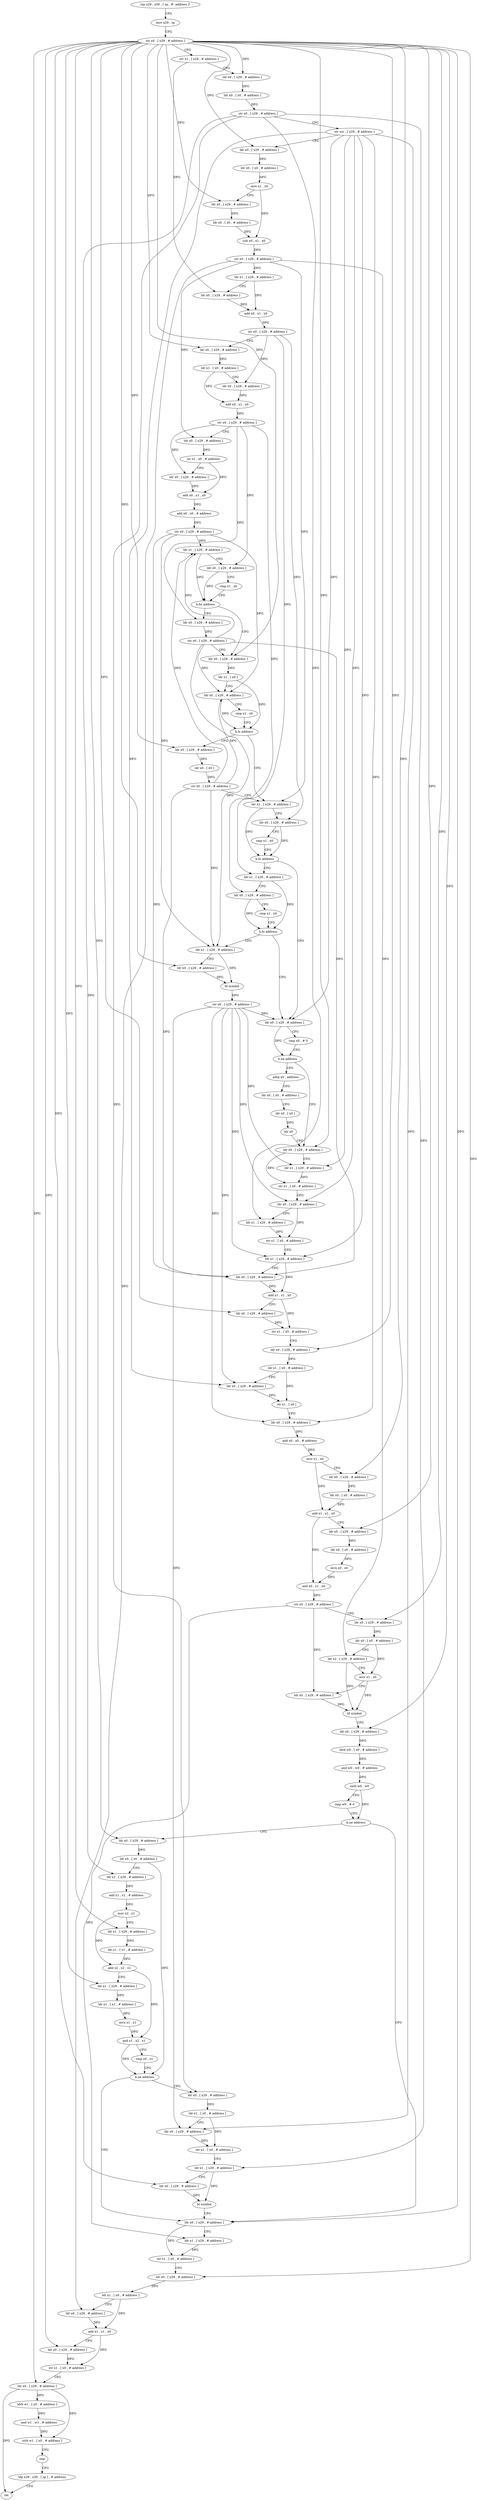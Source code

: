 digraph "func" {
"245336" [label = "stp x29 , x30 , [ sp , #- address ]!" ]
"245340" [label = "mov x29 , sp" ]
"245344" [label = "str x0 , [ x29 , # address ]" ]
"245348" [label = "str x1 , [ x29 , # address ]" ]
"245352" [label = "ldr x0 , [ x29 , # address ]" ]
"245356" [label = "ldr x0 , [ x0 , # address ]" ]
"245360" [label = "str x0 , [ x29 , # address ]" ]
"245364" [label = "str xzr , [ x29 , # address ]" ]
"245368" [label = "ldr x0 , [ x29 , # address ]" ]
"245372" [label = "ldr x0 , [ x0 , # address ]" ]
"245376" [label = "mov x1 , x0" ]
"245380" [label = "ldr x0 , [ x29 , # address ]" ]
"245384" [label = "ldr x0 , [ x0 , # address ]" ]
"245388" [label = "sub x0 , x1 , x0" ]
"245392" [label = "str x0 , [ x29 , # address ]" ]
"245396" [label = "ldr x1 , [ x29 , # address ]" ]
"245400" [label = "ldr x0 , [ x29 , # address ]" ]
"245404" [label = "add x0 , x1 , x0" ]
"245408" [label = "str x0 , [ x29 , # address ]" ]
"245412" [label = "ldr x0 , [ x29 , # address ]" ]
"245416" [label = "ldr x1 , [ x0 , # address ]" ]
"245420" [label = "ldr x0 , [ x29 , # address ]" ]
"245424" [label = "add x0 , x1 , x0" ]
"245428" [label = "str x0 , [ x29 , # address ]" ]
"245432" [label = "ldr x0 , [ x29 , # address ]" ]
"245436" [label = "lsr x1 , x0 , # address" ]
"245440" [label = "ldr x0 , [ x29 , # address ]" ]
"245444" [label = "add x0 , x1 , x0" ]
"245448" [label = "add x0 , x0 , # address" ]
"245452" [label = "str x0 , [ x29 , # address ]" ]
"245456" [label = "ldr x1 , [ x29 , # address ]" ]
"245460" [label = "ldr x0 , [ x29 , # address ]" ]
"245464" [label = "cmp x1 , x0" ]
"245468" [label = "b.hs address" ]
"245480" [label = "ldr x0 , [ x29 , # address ]" ]
"245472" [label = "ldr x0 , [ x29 , # address ]" ]
"245484" [label = "ldr x1 , [ x0 ]" ]
"245488" [label = "ldr x0 , [ x29 , # address ]" ]
"245492" [label = "cmp x1 , x0" ]
"245496" [label = "b.ls address" ]
"245512" [label = "ldr x1 , [ x29 , # address ]" ]
"245500" [label = "ldr x0 , [ x29 , # address ]" ]
"245476" [label = "str x0 , [ x29 , # address ]" ]
"245516" [label = "ldr x0 , [ x29 , # address ]" ]
"245520" [label = "cmp x1 , x0" ]
"245524" [label = "b.hi address" ]
"245560" [label = "ldr x0 , [ x29 , # address ]" ]
"245528" [label = "ldr x1 , [ x29 , # address ]" ]
"245504" [label = "ldr x0 , [ x0 ]" ]
"245508" [label = "str x0 , [ x29 , # address ]" ]
"245564" [label = "cmp x0 , # 0" ]
"245568" [label = "b.ne address" ]
"245588" [label = "ldr x0 , [ x29 , # address ]" ]
"245572" [label = "adrp x0 , address" ]
"245532" [label = "ldr x0 , [ x29 , # address ]" ]
"245536" [label = "cmp x1 , x0" ]
"245540" [label = "b.hi address" ]
"245544" [label = "ldr x1 , [ x29 , # address ]" ]
"245592" [label = "ldr x1 , [ x29 , # address ]" ]
"245596" [label = "str x1 , [ x0 , # address ]" ]
"245600" [label = "ldr x0 , [ x29 , # address ]" ]
"245604" [label = "ldr x1 , [ x29 , # address ]" ]
"245608" [label = "str x1 , [ x0 , # address ]" ]
"245612" [label = "ldr x1 , [ x29 , # address ]" ]
"245616" [label = "ldr x0 , [ x29 , # address ]" ]
"245620" [label = "add x1 , x1 , x0" ]
"245624" [label = "ldr x0 , [ x29 , # address ]" ]
"245628" [label = "str x1 , [ x0 , # address ]" ]
"245632" [label = "ldr x0 , [ x29 , # address ]" ]
"245636" [label = "ldr x1 , [ x0 , # address ]" ]
"245640" [label = "ldr x0 , [ x29 , # address ]" ]
"245644" [label = "str x1 , [ x0 ]" ]
"245648" [label = "ldr x0 , [ x29 , # address ]" ]
"245652" [label = "add x0 , x0 , # address" ]
"245656" [label = "mov x1 , x0" ]
"245660" [label = "ldr x0 , [ x29 , # address ]" ]
"245664" [label = "ldr x0 , [ x0 , # address ]" ]
"245668" [label = "add x1 , x1 , x0" ]
"245672" [label = "ldr x0 , [ x29 , # address ]" ]
"245676" [label = "ldr x0 , [ x0 , # address ]" ]
"245680" [label = "mvn x0 , x0" ]
"245684" [label = "and x0 , x1 , x0" ]
"245688" [label = "str x0 , [ x29 , # address ]" ]
"245692" [label = "ldr x0 , [ x29 , # address ]" ]
"245696" [label = "ldr x0 , [ x0 , # address ]" ]
"245700" [label = "ldr x2 , [ x29 , # address ]" ]
"245704" [label = "mov x1 , x0" ]
"245708" [label = "ldr x0 , [ x29 , # address ]" ]
"245712" [label = "bl symbol" ]
"245716" [label = "ldr x0 , [ x29 , # address ]" ]
"245720" [label = "ldrb w0 , [ x0 , # address ]" ]
"245724" [label = "and w0 , w0 , # address" ]
"245728" [label = "uxtb w0 , w0" ]
"245732" [label = "cmp w0 , # 0" ]
"245736" [label = "b.ne address" ]
"245824" [label = "ldr x0 , [ x29 , # address ]" ]
"245740" [label = "ldr x0 , [ x29 , # address ]" ]
"245576" [label = "ldr x0 , [ x0 , # address ]" ]
"245580" [label = "ldr x0 , [ x0 ]" ]
"245584" [label = "blr x0" ]
"245548" [label = "ldr x0 , [ x29 , # address ]" ]
"245552" [label = "bl symbol" ]
"245556" [label = "str x0 , [ x29 , # address ]" ]
"245828" [label = "ldr x1 , [ x29 , # address ]" ]
"245832" [label = "str x1 , [ x0 , # address ]" ]
"245836" [label = "ldr x0 , [ x29 , # address ]" ]
"245840" [label = "ldr x1 , [ x0 , # address ]" ]
"245844" [label = "ldr x0 , [ x29 , # address ]" ]
"245848" [label = "add x1 , x1 , x0" ]
"245852" [label = "ldr x0 , [ x29 , # address ]" ]
"245856" [label = "str x1 , [ x0 , # address ]" ]
"245860" [label = "ldr x0 , [ x29 , # address ]" ]
"245864" [label = "ldrb w1 , [ x0 , # address ]" ]
"245868" [label = "and w1 , w1 , # address" ]
"245872" [label = "strb w1 , [ x0 , # address ]" ]
"245876" [label = "nop" ]
"245880" [label = "ldp x29 , x30 , [ sp ] , # address" ]
"245884" [label = "ret" ]
"245744" [label = "ldr x0 , [ x0 , # address ]" ]
"245748" [label = "ldr x1 , [ x29 , # address ]" ]
"245752" [label = "add x1 , x1 , # address" ]
"245756" [label = "mov x2 , x1" ]
"245760" [label = "ldr x1 , [ x29 , # address ]" ]
"245764" [label = "ldr x1 , [ x1 , # address ]" ]
"245768" [label = "add x2 , x2 , x1" ]
"245772" [label = "ldr x1 , [ x29 , # address ]" ]
"245776" [label = "ldr x1 , [ x1 , # address ]" ]
"245780" [label = "mvn x1 , x1" ]
"245784" [label = "and x1 , x2 , x1" ]
"245788" [label = "cmp x0 , x1" ]
"245792" [label = "b.ne address" ]
"245796" [label = "ldr x0 , [ x29 , # address ]" ]
"245800" [label = "ldr x1 , [ x0 , # address ]" ]
"245804" [label = "ldr x0 , [ x29 , # address ]" ]
"245808" [label = "str x1 , [ x0 , # address ]" ]
"245812" [label = "ldr x1 , [ x29 , # address ]" ]
"245816" [label = "ldr x0 , [ x29 , # address ]" ]
"245820" [label = "bl symbol" ]
"245336" -> "245340" [ label = "CFG" ]
"245340" -> "245344" [ label = "CFG" ]
"245344" -> "245348" [ label = "CFG" ]
"245344" -> "245352" [ label = "DFG" ]
"245344" -> "245368" [ label = "DFG" ]
"245344" -> "245380" [ label = "DFG" ]
"245344" -> "245412" [ label = "DFG" ]
"245344" -> "245480" [ label = "DFG" ]
"245344" -> "245500" [ label = "DFG" ]
"245344" -> "245588" [ label = "DFG" ]
"245344" -> "245624" [ label = "DFG" ]
"245344" -> "245632" [ label = "DFG" ]
"245344" -> "245660" [ label = "DFG" ]
"245344" -> "245672" [ label = "DFG" ]
"245344" -> "245692" [ label = "DFG" ]
"245344" -> "245716" [ label = "DFG" ]
"245344" -> "245548" [ label = "DFG" ]
"245344" -> "245824" [ label = "DFG" ]
"245344" -> "245836" [ label = "DFG" ]
"245344" -> "245852" [ label = "DFG" ]
"245344" -> "245860" [ label = "DFG" ]
"245344" -> "245740" [ label = "DFG" ]
"245344" -> "245760" [ label = "DFG" ]
"245344" -> "245772" [ label = "DFG" ]
"245344" -> "245816" [ label = "DFG" ]
"245348" -> "245352" [ label = "CFG" ]
"245348" -> "245400" [ label = "DFG" ]
"245352" -> "245356" [ label = "DFG" ]
"245356" -> "245360" [ label = "DFG" ]
"245360" -> "245364" [ label = "CFG" ]
"245360" -> "245604" [ label = "DFG" ]
"245360" -> "245748" [ label = "DFG" ]
"245360" -> "245796" [ label = "DFG" ]
"245360" -> "245812" [ label = "DFG" ]
"245364" -> "245368" [ label = "CFG" ]
"245364" -> "245560" [ label = "DFG" ]
"245364" -> "245592" [ label = "DFG" ]
"245364" -> "245600" [ label = "DFG" ]
"245364" -> "245612" [ label = "DFG" ]
"245364" -> "245640" [ label = "DFG" ]
"245364" -> "245648" [ label = "DFG" ]
"245364" -> "245804" [ label = "DFG" ]
"245368" -> "245372" [ label = "DFG" ]
"245372" -> "245376" [ label = "DFG" ]
"245376" -> "245380" [ label = "CFG" ]
"245376" -> "245388" [ label = "DFG" ]
"245380" -> "245384" [ label = "DFG" ]
"245384" -> "245388" [ label = "DFG" ]
"245388" -> "245392" [ label = "DFG" ]
"245392" -> "245396" [ label = "DFG" ]
"245392" -> "245432" [ label = "DFG" ]
"245392" -> "245512" [ label = "DFG" ]
"245392" -> "245700" [ label = "DFG" ]
"245392" -> "245844" [ label = "DFG" ]
"245396" -> "245400" [ label = "CFG" ]
"245396" -> "245404" [ label = "DFG" ]
"245400" -> "245404" [ label = "DFG" ]
"245404" -> "245408" [ label = "DFG" ]
"245408" -> "245412" [ label = "CFG" ]
"245408" -> "245420" [ label = "DFG" ]
"245408" -> "245516" [ label = "DFG" ]
"245408" -> "245528" [ label = "DFG" ]
"245412" -> "245416" [ label = "DFG" ]
"245416" -> "245420" [ label = "CFG" ]
"245416" -> "245424" [ label = "DFG" ]
"245420" -> "245424" [ label = "DFG" ]
"245424" -> "245428" [ label = "DFG" ]
"245428" -> "245432" [ label = "CFG" ]
"245428" -> "245440" [ label = "DFG" ]
"245428" -> "245460" [ label = "DFG" ]
"245428" -> "245472" [ label = "DFG" ]
"245428" -> "245532" [ label = "DFG" ]
"245432" -> "245436" [ label = "DFG" ]
"245436" -> "245440" [ label = "CFG" ]
"245436" -> "245444" [ label = "DFG" ]
"245440" -> "245444" [ label = "DFG" ]
"245444" -> "245448" [ label = "DFG" ]
"245448" -> "245452" [ label = "DFG" ]
"245452" -> "245456" [ label = "DFG" ]
"245452" -> "245488" [ label = "DFG" ]
"245452" -> "245616" [ label = "DFG" ]
"245452" -> "245544" [ label = "DFG" ]
"245456" -> "245460" [ label = "CFG" ]
"245456" -> "245468" [ label = "DFG" ]
"245460" -> "245464" [ label = "CFG" ]
"245460" -> "245468" [ label = "DFG" ]
"245464" -> "245468" [ label = "CFG" ]
"245468" -> "245480" [ label = "CFG" ]
"245468" -> "245472" [ label = "CFG" ]
"245480" -> "245484" [ label = "DFG" ]
"245472" -> "245476" [ label = "DFG" ]
"245484" -> "245488" [ label = "CFG" ]
"245484" -> "245496" [ label = "DFG" ]
"245488" -> "245492" [ label = "CFG" ]
"245488" -> "245496" [ label = "DFG" ]
"245492" -> "245496" [ label = "CFG" ]
"245496" -> "245512" [ label = "CFG" ]
"245496" -> "245500" [ label = "CFG" ]
"245512" -> "245516" [ label = "CFG" ]
"245512" -> "245524" [ label = "DFG" ]
"245500" -> "245504" [ label = "DFG" ]
"245476" -> "245480" [ label = "CFG" ]
"245476" -> "245456" [ label = "DFG" ]
"245476" -> "245488" [ label = "DFG" ]
"245476" -> "245616" [ label = "DFG" ]
"245476" -> "245544" [ label = "DFG" ]
"245516" -> "245520" [ label = "CFG" ]
"245516" -> "245524" [ label = "DFG" ]
"245520" -> "245524" [ label = "CFG" ]
"245524" -> "245560" [ label = "CFG" ]
"245524" -> "245528" [ label = "CFG" ]
"245560" -> "245564" [ label = "CFG" ]
"245560" -> "245568" [ label = "DFG" ]
"245528" -> "245532" [ label = "CFG" ]
"245528" -> "245540" [ label = "DFG" ]
"245504" -> "245508" [ label = "DFG" ]
"245508" -> "245512" [ label = "CFG" ]
"245508" -> "245456" [ label = "DFG" ]
"245508" -> "245488" [ label = "DFG" ]
"245508" -> "245616" [ label = "DFG" ]
"245508" -> "245544" [ label = "DFG" ]
"245564" -> "245568" [ label = "CFG" ]
"245568" -> "245588" [ label = "CFG" ]
"245568" -> "245572" [ label = "CFG" ]
"245588" -> "245592" [ label = "CFG" ]
"245588" -> "245596" [ label = "DFG" ]
"245572" -> "245576" [ label = "CFG" ]
"245532" -> "245536" [ label = "CFG" ]
"245532" -> "245540" [ label = "DFG" ]
"245536" -> "245540" [ label = "CFG" ]
"245540" -> "245560" [ label = "CFG" ]
"245540" -> "245544" [ label = "CFG" ]
"245544" -> "245548" [ label = "CFG" ]
"245544" -> "245552" [ label = "DFG" ]
"245592" -> "245596" [ label = "DFG" ]
"245596" -> "245600" [ label = "CFG" ]
"245600" -> "245604" [ label = "CFG" ]
"245600" -> "245608" [ label = "DFG" ]
"245604" -> "245608" [ label = "DFG" ]
"245608" -> "245612" [ label = "CFG" ]
"245612" -> "245616" [ label = "CFG" ]
"245612" -> "245620" [ label = "DFG" ]
"245616" -> "245620" [ label = "DFG" ]
"245620" -> "245624" [ label = "CFG" ]
"245620" -> "245628" [ label = "DFG" ]
"245624" -> "245628" [ label = "DFG" ]
"245628" -> "245632" [ label = "CFG" ]
"245632" -> "245636" [ label = "DFG" ]
"245636" -> "245640" [ label = "CFG" ]
"245636" -> "245644" [ label = "DFG" ]
"245640" -> "245644" [ label = "DFG" ]
"245644" -> "245648" [ label = "CFG" ]
"245648" -> "245652" [ label = "DFG" ]
"245652" -> "245656" [ label = "DFG" ]
"245656" -> "245660" [ label = "CFG" ]
"245656" -> "245668" [ label = "DFG" ]
"245660" -> "245664" [ label = "DFG" ]
"245664" -> "245668" [ label = "DFG" ]
"245668" -> "245672" [ label = "CFG" ]
"245668" -> "245684" [ label = "DFG" ]
"245672" -> "245676" [ label = "DFG" ]
"245676" -> "245680" [ label = "DFG" ]
"245680" -> "245684" [ label = "DFG" ]
"245684" -> "245688" [ label = "DFG" ]
"245688" -> "245692" [ label = "CFG" ]
"245688" -> "245708" [ label = "DFG" ]
"245688" -> "245828" [ label = "DFG" ]
"245692" -> "245696" [ label = "DFG" ]
"245696" -> "245700" [ label = "CFG" ]
"245696" -> "245704" [ label = "DFG" ]
"245700" -> "245704" [ label = "CFG" ]
"245700" -> "245712" [ label = "DFG" ]
"245704" -> "245708" [ label = "CFG" ]
"245704" -> "245712" [ label = "DFG" ]
"245708" -> "245712" [ label = "DFG" ]
"245712" -> "245716" [ label = "CFG" ]
"245716" -> "245720" [ label = "DFG" ]
"245720" -> "245724" [ label = "DFG" ]
"245724" -> "245728" [ label = "DFG" ]
"245728" -> "245732" [ label = "CFG" ]
"245728" -> "245736" [ label = "DFG" ]
"245732" -> "245736" [ label = "CFG" ]
"245736" -> "245824" [ label = "CFG" ]
"245736" -> "245740" [ label = "CFG" ]
"245824" -> "245828" [ label = "CFG" ]
"245824" -> "245832" [ label = "DFG" ]
"245740" -> "245744" [ label = "DFG" ]
"245576" -> "245580" [ label = "CFG" ]
"245580" -> "245584" [ label = "DFG" ]
"245584" -> "245588" [ label = "CFG" ]
"245548" -> "245552" [ label = "DFG" ]
"245552" -> "245556" [ label = "DFG" ]
"245556" -> "245560" [ label = "DFG" ]
"245556" -> "245592" [ label = "DFG" ]
"245556" -> "245600" [ label = "DFG" ]
"245556" -> "245612" [ label = "DFG" ]
"245556" -> "245640" [ label = "DFG" ]
"245556" -> "245648" [ label = "DFG" ]
"245556" -> "245804" [ label = "DFG" ]
"245828" -> "245832" [ label = "DFG" ]
"245832" -> "245836" [ label = "CFG" ]
"245836" -> "245840" [ label = "DFG" ]
"245840" -> "245844" [ label = "CFG" ]
"245840" -> "245848" [ label = "DFG" ]
"245844" -> "245848" [ label = "DFG" ]
"245848" -> "245852" [ label = "CFG" ]
"245848" -> "245856" [ label = "DFG" ]
"245852" -> "245856" [ label = "DFG" ]
"245856" -> "245860" [ label = "CFG" ]
"245860" -> "245864" [ label = "DFG" ]
"245860" -> "245872" [ label = "DFG" ]
"245860" -> "245884" [ label = "DFG" ]
"245864" -> "245868" [ label = "DFG" ]
"245868" -> "245872" [ label = "DFG" ]
"245872" -> "245876" [ label = "CFG" ]
"245876" -> "245880" [ label = "CFG" ]
"245880" -> "245884" [ label = "CFG" ]
"245744" -> "245748" [ label = "CFG" ]
"245744" -> "245792" [ label = "DFG" ]
"245748" -> "245752" [ label = "DFG" ]
"245752" -> "245756" [ label = "DFG" ]
"245756" -> "245760" [ label = "CFG" ]
"245756" -> "245768" [ label = "DFG" ]
"245760" -> "245764" [ label = "DFG" ]
"245764" -> "245768" [ label = "DFG" ]
"245768" -> "245772" [ label = "CFG" ]
"245768" -> "245784" [ label = "DFG" ]
"245772" -> "245776" [ label = "DFG" ]
"245776" -> "245780" [ label = "DFG" ]
"245780" -> "245784" [ label = "DFG" ]
"245784" -> "245788" [ label = "CFG" ]
"245784" -> "245792" [ label = "DFG" ]
"245788" -> "245792" [ label = "CFG" ]
"245792" -> "245824" [ label = "CFG" ]
"245792" -> "245796" [ label = "CFG" ]
"245796" -> "245800" [ label = "DFG" ]
"245800" -> "245804" [ label = "CFG" ]
"245800" -> "245808" [ label = "DFG" ]
"245804" -> "245808" [ label = "DFG" ]
"245808" -> "245812" [ label = "CFG" ]
"245812" -> "245816" [ label = "CFG" ]
"245812" -> "245820" [ label = "DFG" ]
"245816" -> "245820" [ label = "DFG" ]
"245820" -> "245824" [ label = "CFG" ]
}
